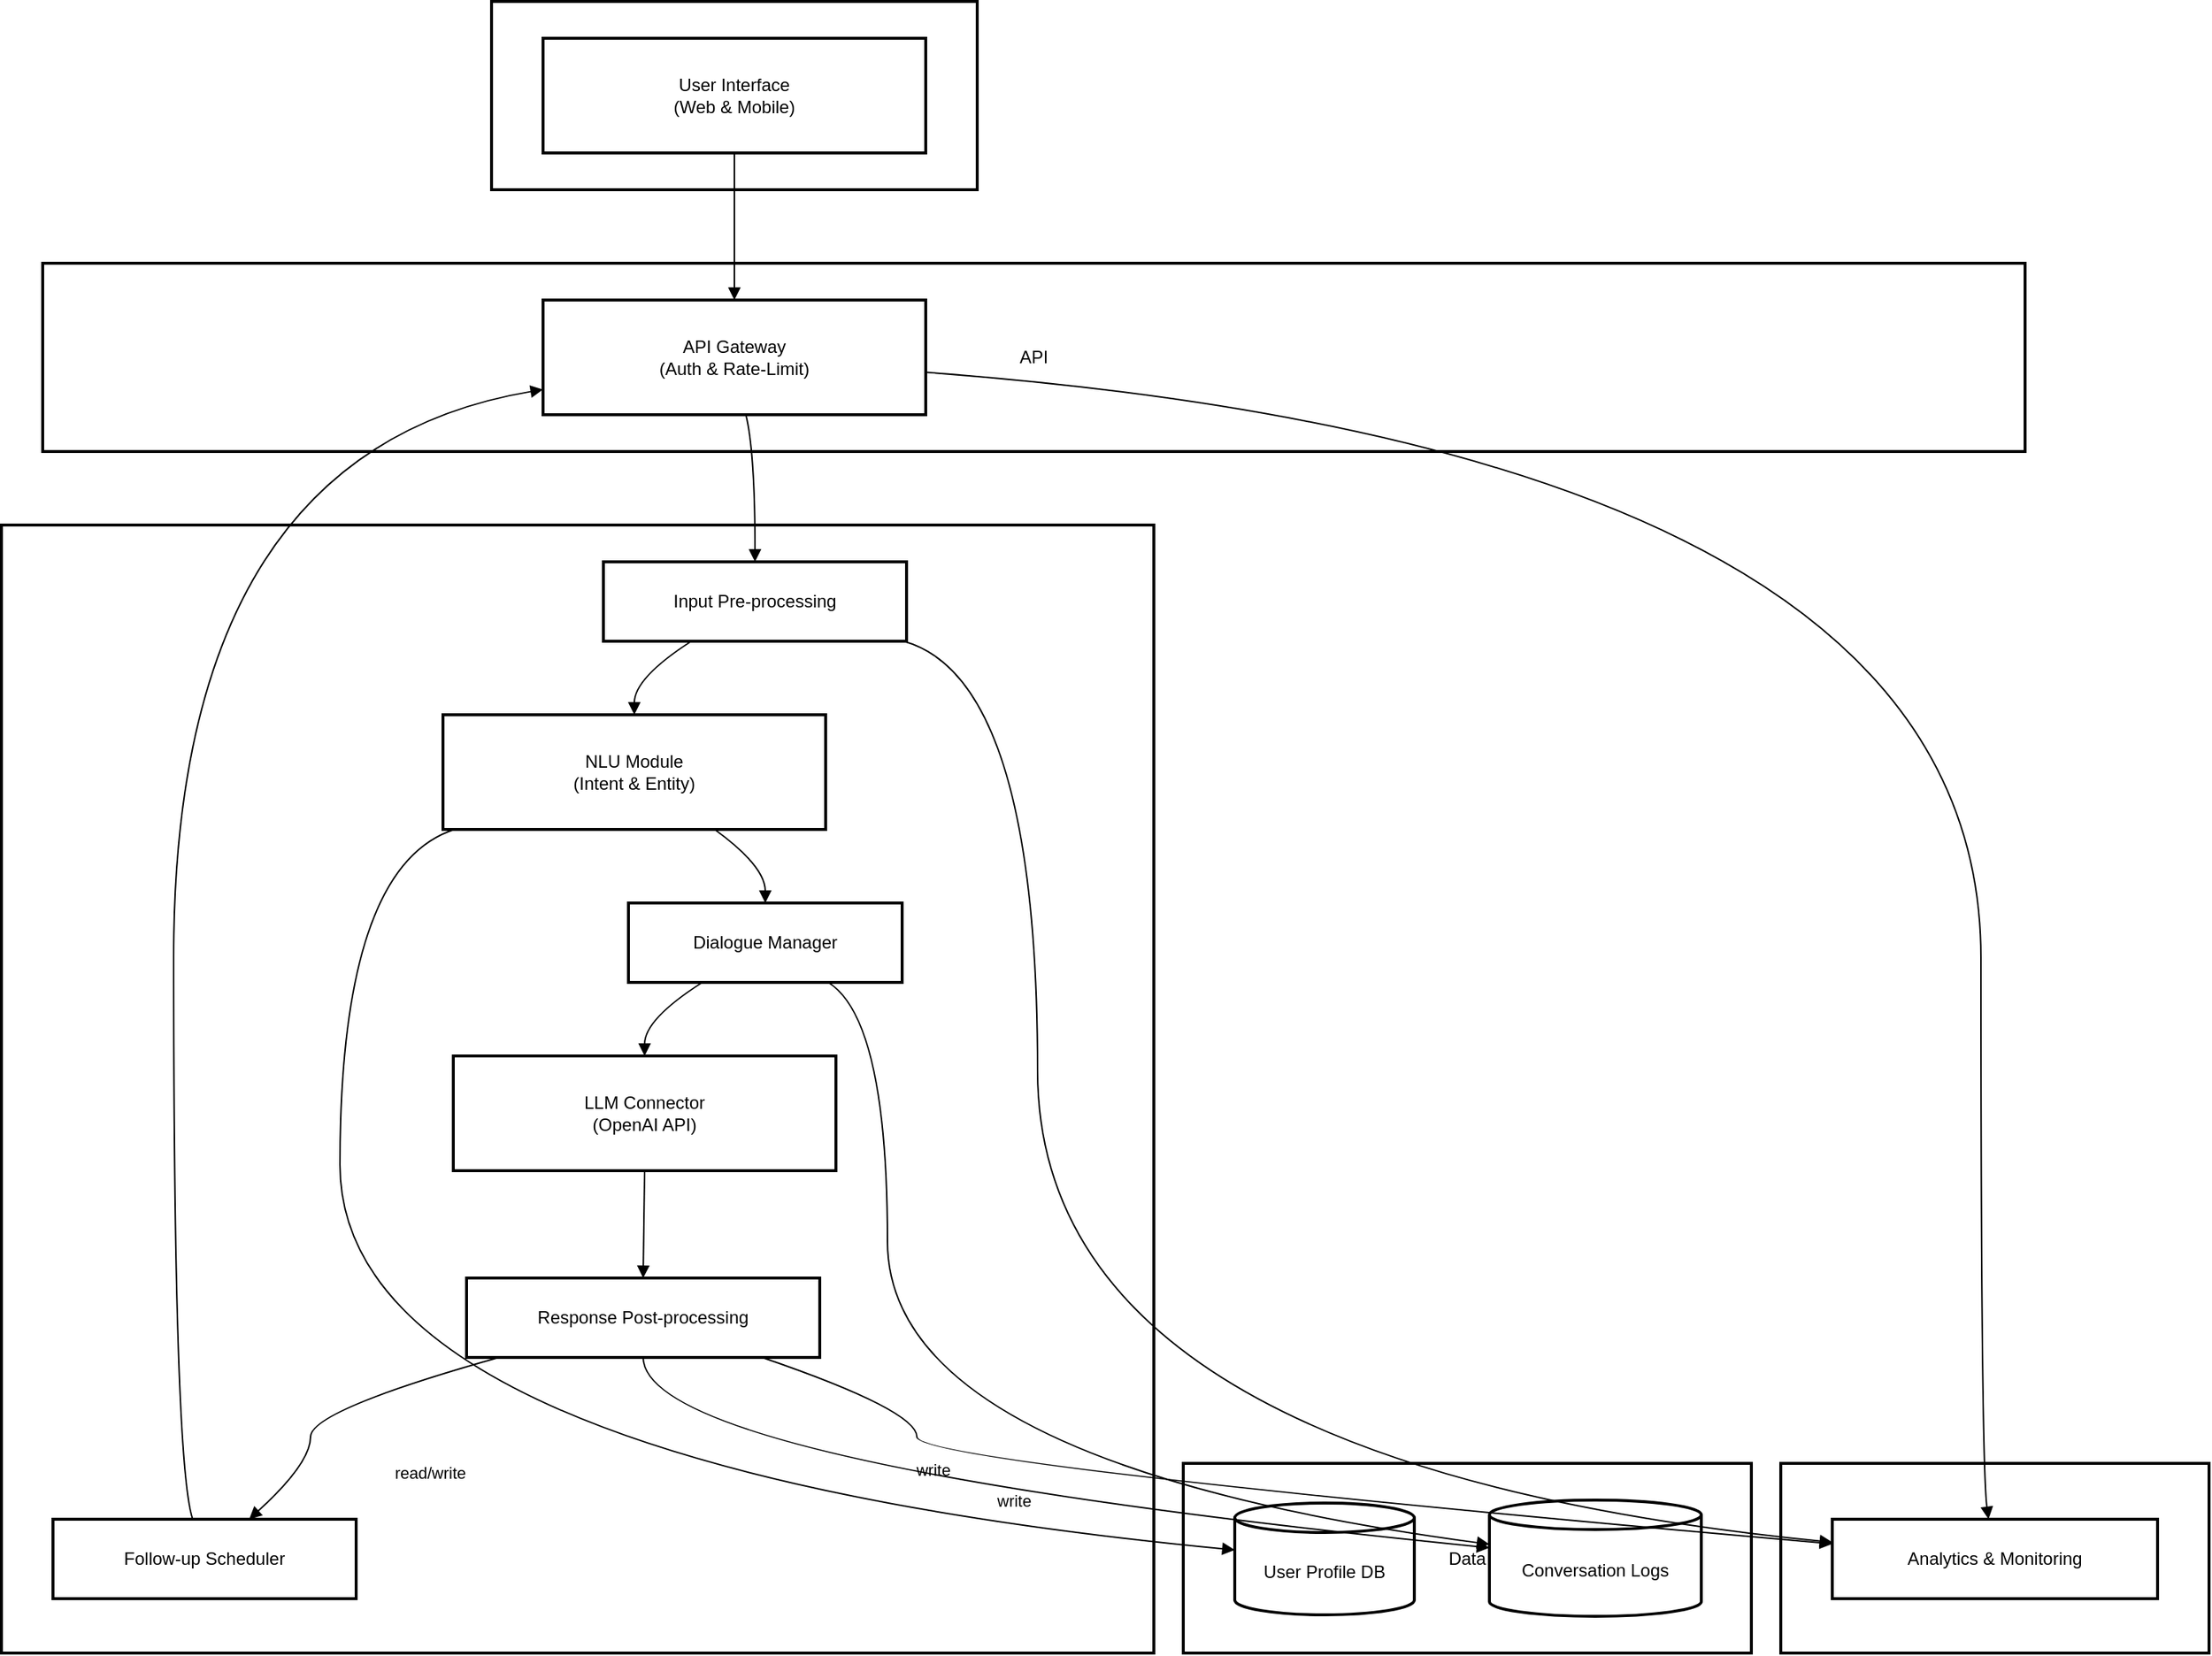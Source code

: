 <mxfile version="27.1.1">
  <diagram name="Page-1" id="bLfSci5Rba78u52vJPtE">
    <mxGraphModel dx="2066" dy="1150" grid="0" gridSize="10" guides="1" tooltips="1" connect="1" arrows="1" fold="1" page="1" pageScale="1" pageWidth="827" pageHeight="1169" math="0" shadow="0">
      <root>
        <mxCell id="0" />
        <mxCell id="1" parent="0" />
        <mxCell id="5KFeqO9TIuvzUqggahK_-1" value="Monitoring" style="whiteSpace=wrap;strokeWidth=2;" vertex="1" parent="1">
          <mxGeometry x="1229" y="1014" width="291" height="129" as="geometry" />
        </mxCell>
        <mxCell id="5KFeqO9TIuvzUqggahK_-2" value="Data" style="whiteSpace=wrap;strokeWidth=2;" vertex="1" parent="1">
          <mxGeometry x="823" y="1014" width="386" height="129" as="geometry" />
        </mxCell>
        <mxCell id="5KFeqO9TIuvzUqggahK_-3" value="Server" style="whiteSpace=wrap;strokeWidth=2;" vertex="1" parent="1">
          <mxGeometry x="20" y="376" width="783" height="767" as="geometry" />
        </mxCell>
        <mxCell id="5KFeqO9TIuvzUqggahK_-4" value="API" style="whiteSpace=wrap;strokeWidth=2;" vertex="1" parent="1">
          <mxGeometry x="48" y="198" width="1347" height="128" as="geometry" />
        </mxCell>
        <mxCell id="5KFeqO9TIuvzUqggahK_-5" value="Client" style="whiteSpace=wrap;strokeWidth=2;" vertex="1" parent="1">
          <mxGeometry x="353" y="20" width="330" height="128" as="geometry" />
        </mxCell>
        <mxCell id="5KFeqO9TIuvzUqggahK_-6" value="User Interface&#xa;(Web &amp; Mobile)" style="whiteSpace=wrap;strokeWidth=2;" vertex="1" parent="1">
          <mxGeometry x="388" y="45" width="260" height="78" as="geometry" />
        </mxCell>
        <mxCell id="5KFeqO9TIuvzUqggahK_-7" value="API Gateway&#xa;(Auth &amp; Rate-Limit)" style="whiteSpace=wrap;strokeWidth=2;" vertex="1" parent="1">
          <mxGeometry x="388" y="223" width="260" height="78" as="geometry" />
        </mxCell>
        <mxCell id="5KFeqO9TIuvzUqggahK_-8" value="Input Pre-processing" style="whiteSpace=wrap;strokeWidth=2;" vertex="1" parent="1">
          <mxGeometry x="429" y="401" width="206" height="54" as="geometry" />
        </mxCell>
        <mxCell id="5KFeqO9TIuvzUqggahK_-9" value="NLU Module&#xa;(Intent &amp; Entity)" style="whiteSpace=wrap;strokeWidth=2;" vertex="1" parent="1">
          <mxGeometry x="320" y="505" width="260" height="78" as="geometry" />
        </mxCell>
        <mxCell id="5KFeqO9TIuvzUqggahK_-10" value="Dialogue Manager" style="whiteSpace=wrap;strokeWidth=2;" vertex="1" parent="1">
          <mxGeometry x="446" y="633" width="186" height="54" as="geometry" />
        </mxCell>
        <mxCell id="5KFeqO9TIuvzUqggahK_-11" value="LLM Connector&#xa;(OpenAI API)" style="whiteSpace=wrap;strokeWidth=2;" vertex="1" parent="1">
          <mxGeometry x="327" y="737" width="260" height="78" as="geometry" />
        </mxCell>
        <mxCell id="5KFeqO9TIuvzUqggahK_-12" value="Response Post-processing" style="whiteSpace=wrap;strokeWidth=2;" vertex="1" parent="1">
          <mxGeometry x="336" y="888" width="240" height="54" as="geometry" />
        </mxCell>
        <mxCell id="5KFeqO9TIuvzUqggahK_-13" value="Follow-up Scheduler" style="whiteSpace=wrap;strokeWidth=2;" vertex="1" parent="1">
          <mxGeometry x="55" y="1052" width="206" height="54" as="geometry" />
        </mxCell>
        <mxCell id="5KFeqO9TIuvzUqggahK_-14" value="User Profile DB" style="shape=cylinder3;boundedLbl=1;backgroundOutline=1;size=10;strokeWidth=2;whiteSpace=wrap;" vertex="1" parent="1">
          <mxGeometry x="858" y="1041" width="122" height="76" as="geometry" />
        </mxCell>
        <mxCell id="5KFeqO9TIuvzUqggahK_-15" value="Conversation Logs" style="shape=cylinder3;boundedLbl=1;backgroundOutline=1;size=10;strokeWidth=2;whiteSpace=wrap;" vertex="1" parent="1">
          <mxGeometry x="1031" y="1039" width="144" height="79" as="geometry" />
        </mxCell>
        <mxCell id="5KFeqO9TIuvzUqggahK_-16" value="Analytics &amp; Monitoring" style="whiteSpace=wrap;strokeWidth=2;" vertex="1" parent="1">
          <mxGeometry x="1264" y="1052" width="221" height="54" as="geometry" />
        </mxCell>
        <mxCell id="5KFeqO9TIuvzUqggahK_-17" value="" style="curved=1;startArrow=none;endArrow=block;exitX=0.5;exitY=1;entryX=0.5;entryY=0;rounded=0;" edge="1" parent="1" source="5KFeqO9TIuvzUqggahK_-6" target="5KFeqO9TIuvzUqggahK_-7">
          <mxGeometry relative="1" as="geometry">
            <Array as="points" />
          </mxGeometry>
        </mxCell>
        <mxCell id="5KFeqO9TIuvzUqggahK_-18" value="" style="curved=1;startArrow=none;endArrow=block;exitX=0.53;exitY=1;entryX=0.5;entryY=0;rounded=0;" edge="1" parent="1" source="5KFeqO9TIuvzUqggahK_-7" target="5KFeqO9TIuvzUqggahK_-8">
          <mxGeometry relative="1" as="geometry">
            <Array as="points">
              <mxPoint x="532" y="326" />
            </Array>
          </mxGeometry>
        </mxCell>
        <mxCell id="5KFeqO9TIuvzUqggahK_-19" value="" style="curved=1;startArrow=none;endArrow=block;exitX=0.29;exitY=1;entryX=0.5;entryY=0;rounded=0;" edge="1" parent="1" source="5KFeqO9TIuvzUqggahK_-8" target="5KFeqO9TIuvzUqggahK_-9">
          <mxGeometry relative="1" as="geometry">
            <Array as="points">
              <mxPoint x="450" y="480" />
            </Array>
          </mxGeometry>
        </mxCell>
        <mxCell id="5KFeqO9TIuvzUqggahK_-20" value="" style="curved=1;startArrow=none;endArrow=block;exitX=0.71;exitY=1;entryX=0.5;entryY=0;rounded=0;" edge="1" parent="1" source="5KFeqO9TIuvzUqggahK_-9" target="5KFeqO9TIuvzUqggahK_-10">
          <mxGeometry relative="1" as="geometry">
            <Array as="points">
              <mxPoint x="539" y="608" />
            </Array>
          </mxGeometry>
        </mxCell>
        <mxCell id="5KFeqO9TIuvzUqggahK_-21" value="" style="curved=1;startArrow=none;endArrow=block;exitX=0.27;exitY=1;entryX=0.5;entryY=0;rounded=0;" edge="1" parent="1" source="5KFeqO9TIuvzUqggahK_-10" target="5KFeqO9TIuvzUqggahK_-11">
          <mxGeometry relative="1" as="geometry">
            <Array as="points">
              <mxPoint x="457" y="712" />
            </Array>
          </mxGeometry>
        </mxCell>
        <mxCell id="5KFeqO9TIuvzUqggahK_-22" value="" style="curved=1;startArrow=none;endArrow=block;exitX=0.5;exitY=1;entryX=0.5;entryY=-0.01;rounded=0;" edge="1" parent="1" source="5KFeqO9TIuvzUqggahK_-11" target="5KFeqO9TIuvzUqggahK_-12">
          <mxGeometry relative="1" as="geometry">
            <Array as="points" />
          </mxGeometry>
        </mxCell>
        <mxCell id="5KFeqO9TIuvzUqggahK_-23" value="" style="curved=1;startArrow=none;endArrow=block;exitX=0.1;exitY=0.99;entryX=0.65;entryY=-0.01;rounded=0;" edge="1" parent="1" source="5KFeqO9TIuvzUqggahK_-12" target="5KFeqO9TIuvzUqggahK_-13">
          <mxGeometry relative="1" as="geometry">
            <Array as="points">
              <mxPoint x="230" y="978" />
              <mxPoint x="230" y="1014" />
            </Array>
          </mxGeometry>
        </mxCell>
        <mxCell id="5KFeqO9TIuvzUqggahK_-24" value="" style="curved=1;startArrow=none;endArrow=block;exitX=0.46;exitY=-0.01;entryX=0;entryY=0.78;rounded=0;" edge="1" parent="1" source="5KFeqO9TIuvzUqggahK_-13" target="5KFeqO9TIuvzUqggahK_-7">
          <mxGeometry relative="1" as="geometry">
            <Array as="points">
              <mxPoint x="137" y="1014" />
              <mxPoint x="137" y="326" />
            </Array>
          </mxGeometry>
        </mxCell>
        <mxCell id="5KFeqO9TIuvzUqggahK_-25" value="read/write" style="curved=1;startArrow=none;endArrow=block;exitX=0.03;exitY=1;entryX=0;entryY=0.42;rounded=0;" edge="1" parent="1" source="5KFeqO9TIuvzUqggahK_-9" target="5KFeqO9TIuvzUqggahK_-14">
          <mxGeometry relative="1" as="geometry">
            <Array as="points">
              <mxPoint x="250" y="608" />
              <mxPoint x="250" y="1014" />
            </Array>
          </mxGeometry>
        </mxCell>
        <mxCell id="5KFeqO9TIuvzUqggahK_-26" value="write" style="curved=1;startArrow=none;endArrow=block;exitX=0.73;exitY=1;entryX=0;entryY=0.38;rounded=0;" edge="1" parent="1" source="5KFeqO9TIuvzUqggahK_-10" target="5KFeqO9TIuvzUqggahK_-15">
          <mxGeometry relative="1" as="geometry">
            <Array as="points">
              <mxPoint x="622" y="712" />
              <mxPoint x="622" y="1014" />
            </Array>
          </mxGeometry>
        </mxCell>
        <mxCell id="5KFeqO9TIuvzUqggahK_-27" value="write" style="curved=1;startArrow=none;endArrow=block;exitX=0.5;exitY=0.99;entryX=0;entryY=0.41;rounded=0;" edge="1" parent="1" source="5KFeqO9TIuvzUqggahK_-12" target="5KFeqO9TIuvzUqggahK_-15">
          <mxGeometry relative="1" as="geometry">
            <Array as="points">
              <mxPoint x="457" y="1014" />
            </Array>
          </mxGeometry>
        </mxCell>
        <mxCell id="5KFeqO9TIuvzUqggahK_-28" value="" style="curved=1;startArrow=none;endArrow=block;exitX=1;exitY=0.63;entryX=0.48;entryY=-0.01;rounded=0;" edge="1" parent="1" source="5KFeqO9TIuvzUqggahK_-7" target="5KFeqO9TIuvzUqggahK_-16">
          <mxGeometry relative="1" as="geometry">
            <Array as="points">
              <mxPoint x="1365" y="326" />
              <mxPoint x="1365" y="1014" />
            </Array>
          </mxGeometry>
        </mxCell>
        <mxCell id="5KFeqO9TIuvzUqggahK_-29" value="" style="curved=1;startArrow=none;endArrow=block;exitX=0.99;exitY=1;entryX=0;entryY=0.29;rounded=0;" edge="1" parent="1" source="5KFeqO9TIuvzUqggahK_-8" target="5KFeqO9TIuvzUqggahK_-16">
          <mxGeometry relative="1" as="geometry">
            <Array as="points">
              <mxPoint x="724" y="480" />
              <mxPoint x="724" y="1014" />
            </Array>
          </mxGeometry>
        </mxCell>
        <mxCell id="5KFeqO9TIuvzUqggahK_-30" value="" style="curved=1;startArrow=none;endArrow=block;exitX=0.83;exitY=0.99;entryX=0;entryY=0.31;rounded=0;" edge="1" parent="1" source="5KFeqO9TIuvzUqggahK_-12" target="5KFeqO9TIuvzUqggahK_-16">
          <mxGeometry relative="1" as="geometry">
            <Array as="points">
              <mxPoint x="642" y="978" />
              <mxPoint x="642" y="1014" />
            </Array>
          </mxGeometry>
        </mxCell>
      </root>
    </mxGraphModel>
  </diagram>
</mxfile>
